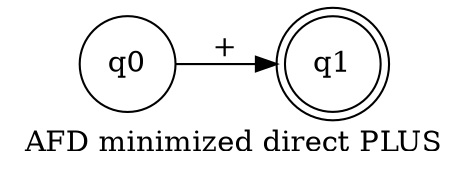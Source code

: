 // AFN
digraph {
	rankdir=LR
	label="AFD minimized direct PLUS"
	1688050390256 [label=q0 shape=circle]
	1688050400240 [label=q1 shape=doublecircle]
	1688050390256 -> 1688050400240 [label="+"]
}
